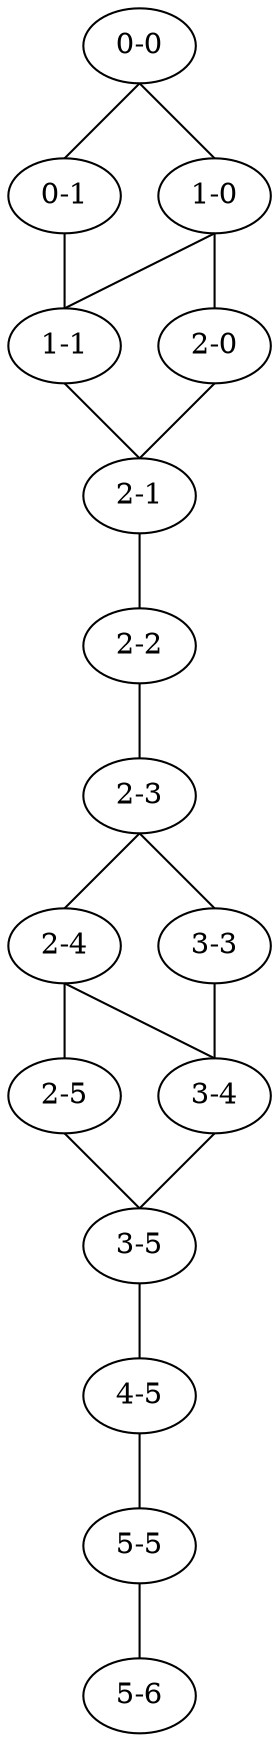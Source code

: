 digraph item_set {

// set edge attribute
edge [dir = none tailport = "s" headport = "n"]
splines=false

// the 1o layer
0 [label = "0-0"];
// the 2o layer
1 [label = "0-1"];
10 [label = "1-0"];

// the 3o layer
11 [label = "1-1"];
20 [label = "2-0"];

// the 4o layer
21 [label = "2-1"];

// the 5o layer
22 [label = "2-2"];

// the 6o layer
23 [label = "2-3"];

// the 7o layer
24 [label = "2-4"];
33 [label = "3-3"];

// the 8o layer
25 [label = "2-5"];
34 [label = "3-4"];

// the 9o layer
35 [label = "3-5"];

// the 10o layer
45 [label = "4-5"];

// the 11o layer
55 [label = "5-5"];

// the 12o layer
56 [label = "5-6"];

0 -> {10,1}
1 -> {11}
10 -> {20,11}
11 -> {21}
20 -> {21}
21 -> {22}
22 -> {23}
23 -> {33,24}
24 -> {34,25}
25 -> {35}
33 -> {34}
34 -> {35}
35 -> {45}
45 -> {55}
55 -> {56}
}
